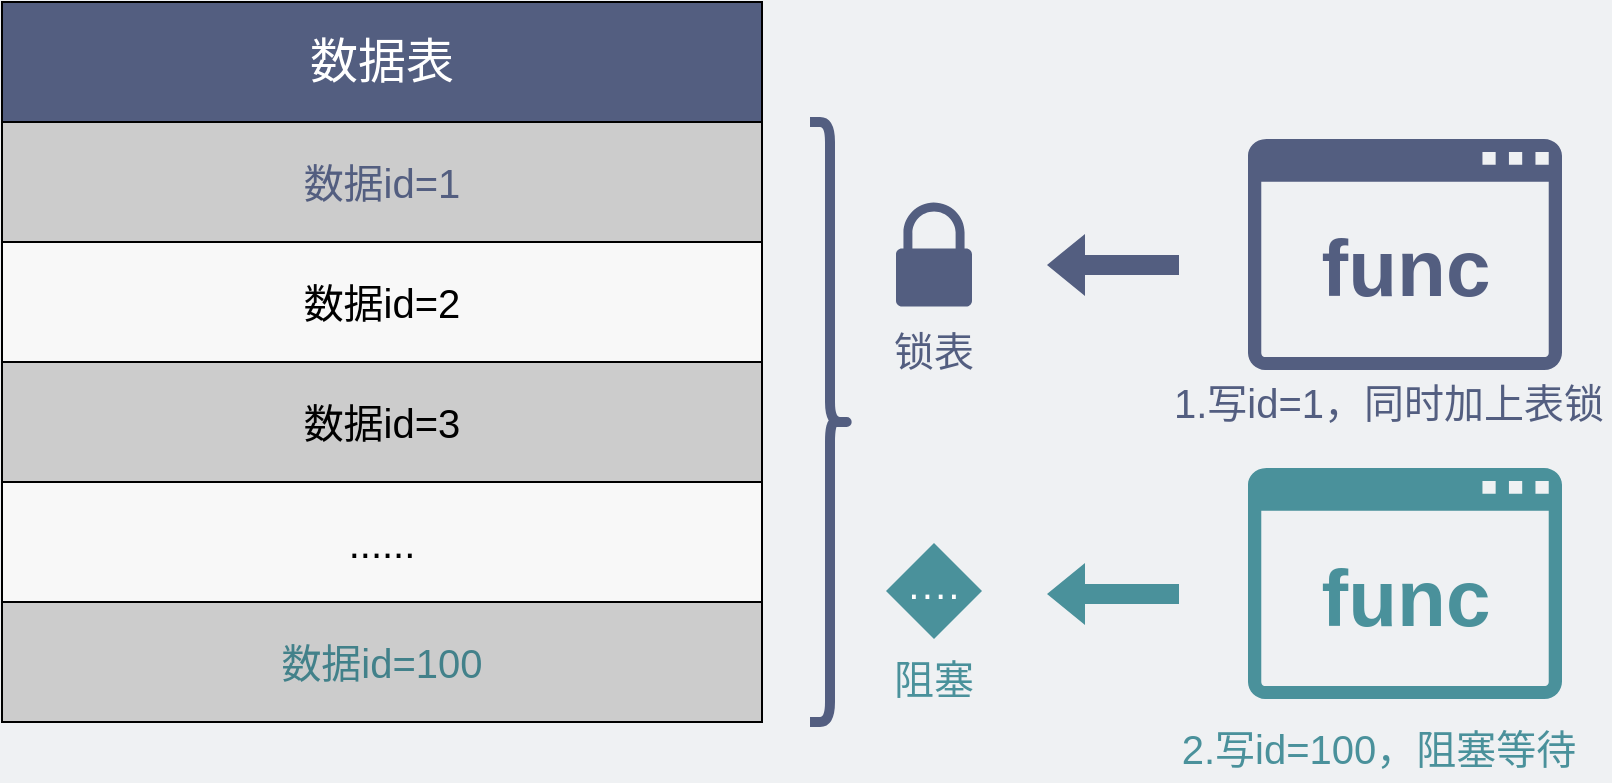<mxfile version="17.4.0" type="github">
  <diagram id="3228e29e-7158-1315-38df-8450db1d8a1d" name="Page-1">
    <mxGraphModel dx="1173" dy="1285" grid="0" gridSize="10" guides="1" tooltips="1" connect="1" arrows="1" fold="1" page="1" pageScale="1" pageWidth="950" pageHeight="470" background="#EFF1F3" math="0" shadow="0">
      <root>
        <mxCell id="0" />
        <mxCell id="1" parent="0" />
        <mxCell id="OGBjxk_xHfaE1EplLFuK-23" value="&lt;font color=&quot;#535e80&quot;&gt;数据id=1&lt;/font&gt;" style="rounded=0;whiteSpace=wrap;html=1;fillColor=#CCCCCC;gradientColor=none;fontSize=20;" parent="1" vertex="1">
          <mxGeometry x="73" y="573" width="380" height="60" as="geometry" />
        </mxCell>
        <mxCell id="OGBjxk_xHfaE1EplLFuK-29" value="&lt;font color=&quot;#ffffff&quot; style=&quot;font-size: 24px&quot;&gt;数据表&lt;/font&gt;" style="rounded=0;whiteSpace=wrap;html=1;fillColor=#535E80;gradientColor=none;fontSize=24;" parent="1" vertex="1">
          <mxGeometry x="73" y="513" width="380" height="60" as="geometry" />
        </mxCell>
        <mxCell id="E5Fr-yn8FIVRKY9gDkfl-10" value="&lt;font style=&quot;font-size: 20px&quot;&gt;数据id=2&lt;/font&gt;" style="rounded=0;whiteSpace=wrap;html=1;fillColor=#F8F8F8;gradientColor=none;fontSize=20;" parent="1" vertex="1">
          <mxGeometry x="73" y="633" width="380" height="60" as="geometry" />
        </mxCell>
        <mxCell id="E5Fr-yn8FIVRKY9gDkfl-12" value="数据id=3" style="rounded=0;whiteSpace=wrap;html=1;fillColor=#CCCCCC;gradientColor=none;fontSize=20;" parent="1" vertex="1">
          <mxGeometry x="73" y="693" width="380" height="60" as="geometry" />
        </mxCell>
        <mxCell id="E5Fr-yn8FIVRKY9gDkfl-14" value="&lt;span style=&quot;font-size: 20px&quot;&gt;......&lt;/span&gt;" style="rounded=0;whiteSpace=wrap;html=1;fillColor=#F8F8F8;gradientColor=none;fontSize=20;" parent="1" vertex="1">
          <mxGeometry x="73" y="753" width="380" height="60" as="geometry" />
        </mxCell>
        <mxCell id="E5Fr-yn8FIVRKY9gDkfl-16" value="&lt;font color=&quot;#42818a&quot;&gt;数据id=100&lt;/font&gt;" style="rounded=0;whiteSpace=wrap;html=1;fillColor=#CCCCCC;gradientColor=none;fontSize=20;" parent="1" vertex="1">
          <mxGeometry x="73" y="813" width="380" height="60" as="geometry" />
        </mxCell>
        <mxCell id="4CT5kPOwTRjGlRf_9TSL-5" value="" style="sketch=0;pointerEvents=1;shadow=0;dashed=0;html=1;strokeColor=none;fillColor=#535E80;labelPosition=center;verticalLabelPosition=bottom;verticalAlign=top;outlineConnect=0;align=center;shape=mxgraph.office.concepts.application_generic;fontSize=20;" vertex="1" parent="1">
          <mxGeometry x="696" y="581.5" width="157" height="115.5" as="geometry" />
        </mxCell>
        <mxCell id="4CT5kPOwTRjGlRf_9TSL-8" value="" style="sketch=0;pointerEvents=1;shadow=0;dashed=0;html=1;strokeColor=none;labelPosition=center;verticalLabelPosition=bottom;verticalAlign=top;outlineConnect=0;align=center;shape=mxgraph.office.security.lock_protected;fillColor=#535E80;fontSize=20;" vertex="1" parent="1">
          <mxGeometry x="520" y="613.25" width="38" height="52" as="geometry" />
        </mxCell>
        <mxCell id="4CT5kPOwTRjGlRf_9TSL-9" value="" style="shape=curlyBracket;whiteSpace=wrap;html=1;rounded=1;flipH=1;fontSize=20;fillColor=#535E80;strokeWidth=5;fontColor=#535E80;strokeColor=#535E80;" vertex="1" parent="1">
          <mxGeometry x="477" y="573" width="20" height="300" as="geometry" />
        </mxCell>
        <mxCell id="4CT5kPOwTRjGlRf_9TSL-10" value="" style="shape=flexArrow;endArrow=classic;html=1;rounded=0;fontSize=20;strokeColor=none;fillColor=#535E80;" edge="1" parent="1">
          <mxGeometry width="50" height="50" relative="1" as="geometry">
            <mxPoint x="662" y="644.44" as="sourcePoint" />
            <mxPoint x="595" y="644.44" as="targetPoint" />
          </mxGeometry>
        </mxCell>
        <mxCell id="4CT5kPOwTRjGlRf_9TSL-11" value="&lt;font style=&quot;font-size: 40px&quot; color=&quot;#535e80&quot;&gt;&lt;b&gt;func&lt;/b&gt;&lt;/font&gt;" style="text;html=1;strokeColor=none;fillColor=none;align=center;verticalAlign=middle;whiteSpace=wrap;rounded=0;fontSize=20;" vertex="1" parent="1">
          <mxGeometry x="745" y="630" width="60" height="30" as="geometry" />
        </mxCell>
        <mxCell id="4CT5kPOwTRjGlRf_9TSL-12" value="" style="sketch=0;pointerEvents=1;shadow=0;dashed=0;html=1;strokeColor=none;fillColor=#4A919B;labelPosition=center;verticalLabelPosition=bottom;verticalAlign=top;outlineConnect=0;align=center;shape=mxgraph.office.concepts.application_generic;fontSize=20;" vertex="1" parent="1">
          <mxGeometry x="696" y="746" width="157" height="115.5" as="geometry" />
        </mxCell>
        <mxCell id="4CT5kPOwTRjGlRf_9TSL-13" value="" style="shape=flexArrow;endArrow=classic;html=1;rounded=0;fontSize=20;strokeColor=none;fillColor=#4A919B;" edge="1" parent="1">
          <mxGeometry width="50" height="50" relative="1" as="geometry">
            <mxPoint x="662" y="808.94" as="sourcePoint" />
            <mxPoint x="595" y="808.94" as="targetPoint" />
          </mxGeometry>
        </mxCell>
        <mxCell id="4CT5kPOwTRjGlRf_9TSL-14" value="&lt;font style=&quot;font-size: 40px&quot;&gt;&lt;b&gt;func&lt;/b&gt;&lt;/font&gt;" style="text;html=1;strokeColor=none;fillColor=none;align=center;verticalAlign=middle;whiteSpace=wrap;rounded=0;fontSize=20;fontColor=#4A919B;" vertex="1" parent="1">
          <mxGeometry x="745" y="794.5" width="60" height="30" as="geometry" />
        </mxCell>
        <mxCell id="4CT5kPOwTRjGlRf_9TSL-15" value="&lt;font style=&quot;font-size: 20px&quot;&gt;1.写id=1，同时加上表锁&lt;/font&gt;" style="text;html=1;strokeColor=none;fillColor=none;align=center;verticalAlign=middle;whiteSpace=wrap;rounded=0;fontSize=40;fontColor=#535E80;" vertex="1" parent="1">
          <mxGeometry x="656" y="677" width="221" height="57" as="geometry" />
        </mxCell>
        <mxCell id="4CT5kPOwTRjGlRf_9TSL-16" value="&lt;font style=&quot;font-size: 20px&quot;&gt;2.写id=100，阻塞等待&lt;/font&gt;" style="text;html=1;strokeColor=none;fillColor=none;align=center;verticalAlign=middle;whiteSpace=wrap;rounded=0;fontSize=40;fontColor=#4A919B;" vertex="1" parent="1">
          <mxGeometry x="656" y="859" width="211" height="39" as="geometry" />
        </mxCell>
        <mxCell id="4CT5kPOwTRjGlRf_9TSL-17" value="锁表" style="text;html=1;strokeColor=none;fillColor=none;align=center;verticalAlign=middle;whiteSpace=wrap;rounded=0;fontSize=20;fontColor=#535E80;" vertex="1" parent="1">
          <mxGeometry x="509" y="672" width="60" height="30" as="geometry" />
        </mxCell>
        <mxCell id="4CT5kPOwTRjGlRf_9TSL-18" value="阻塞" style="text;html=1;strokeColor=none;fillColor=none;align=center;verticalAlign=middle;whiteSpace=wrap;rounded=0;fontSize=20;fontColor=#4A919B;" vertex="1" parent="1">
          <mxGeometry x="509" y="836" width="60" height="30" as="geometry" />
        </mxCell>
        <mxCell id="4CT5kPOwTRjGlRf_9TSL-22" value="····" style="rhombus;whiteSpace=wrap;html=1;fontSize=20;fontColor=#FFFFFF;strokeWidth=3;fillColor=#4A919B;strokeColor=none;" vertex="1" parent="1">
          <mxGeometry x="515" y="783.5" width="48" height="48" as="geometry" />
        </mxCell>
      </root>
    </mxGraphModel>
  </diagram>
</mxfile>

